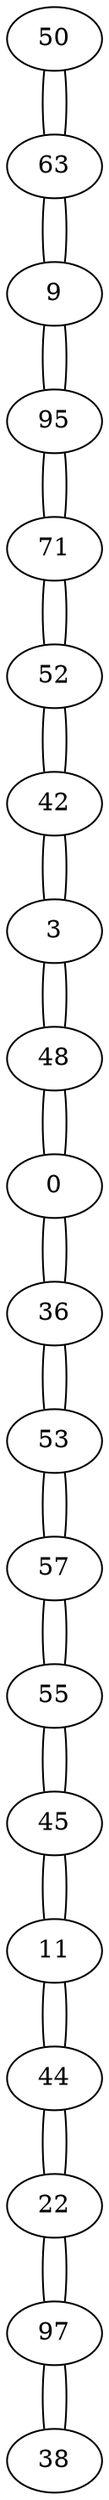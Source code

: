 graph {
	50 [label=50]
	50 -- 63
	63 [label=63]
	63 -- 50
	63 -- 9
	9 [label=9]
	9 -- 63
	9 -- 95
	95 [label=95]
	95 -- 9
	95 -- 71
	71 [label=71]
	71 -- 95
	71 -- 52
	52 [label=52]
	52 -- 71
	52 -- 42
	42 [label=42]
	42 -- 52
	42 -- 3
	3 [label=3]
	3 -- 42
	3 -- 48
	48 [label=48]
	48 -- 3
	48 -- 0
	0 [label=0]
	0 -- 48
	0 -- 36
	36 [label=36]
	36 -- 0
	36 -- 53
	53 [label=53]
	53 -- 36
	53 -- 57
	57 [label=57]
	57 -- 53
	57 -- 55
	55 [label=55]
	55 -- 57
	55 -- 45
	45 [label=45]
	45 -- 55
	45 -- 11
	11 [label=11]
	11 -- 45
	11 -- 44
	44 [label=44]
	44 -- 11
	44 -- 22
	22 [label=22]
	22 -- 44
	22 -- 97
	97 [label=97]
	97 -- 22
	97 -- 38
	38 [label=38]
	38 -- 97
}
